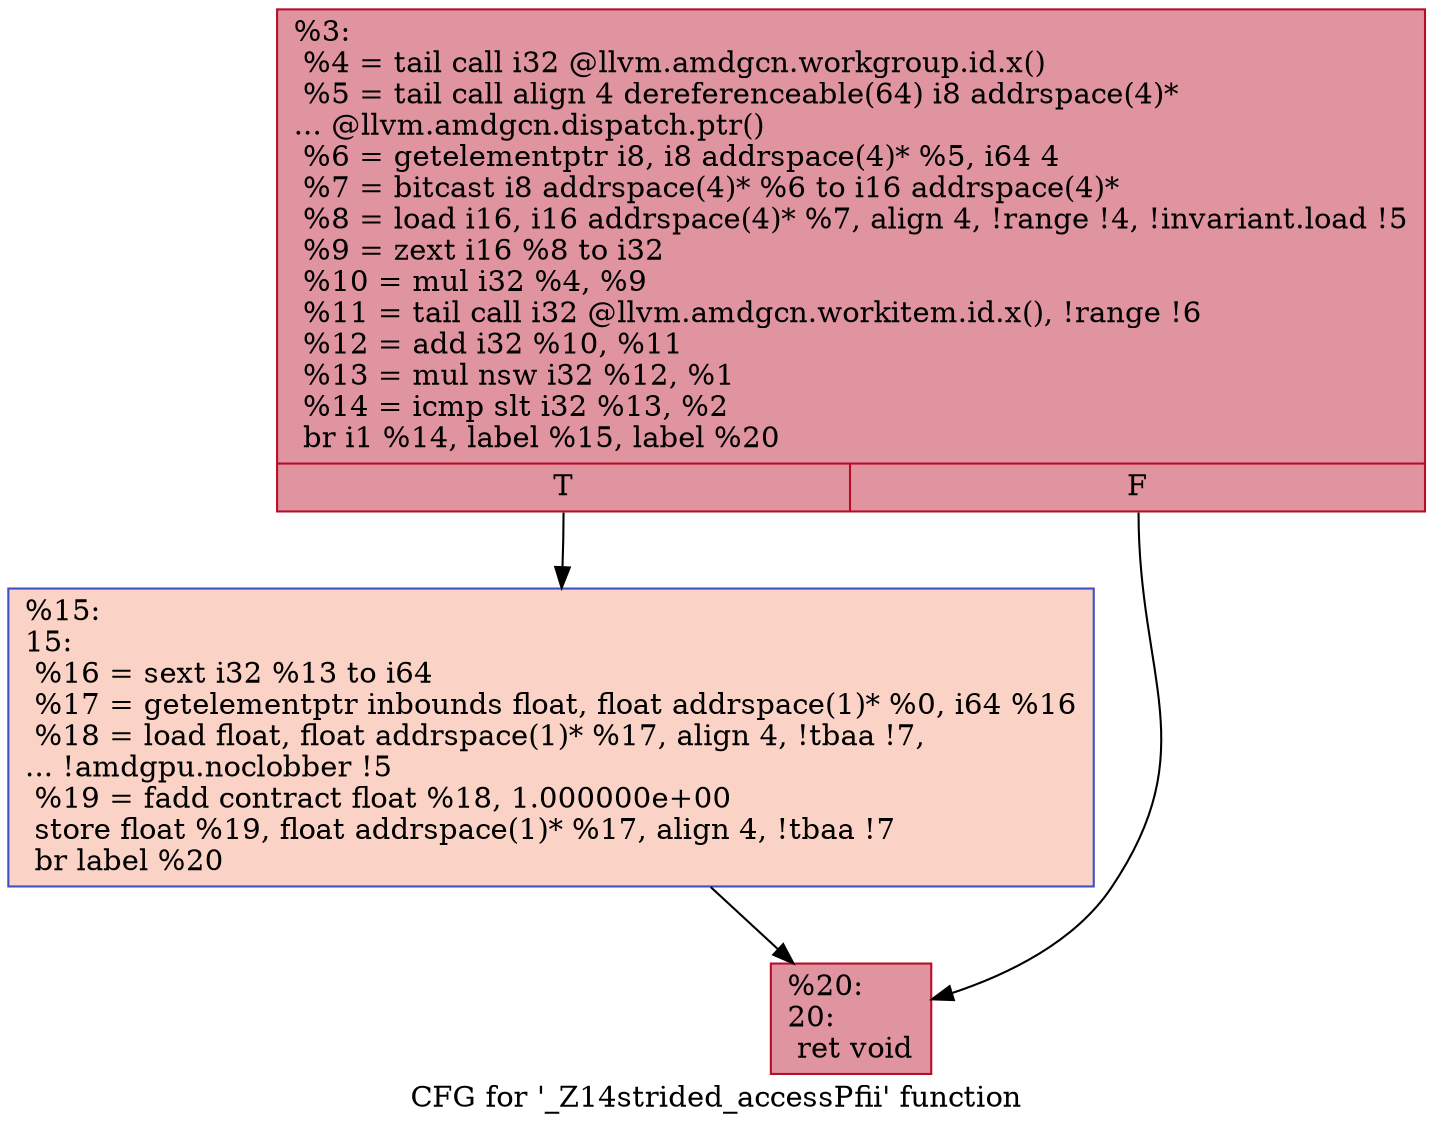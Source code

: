 digraph "CFG for '_Z14strided_accessPfii' function" {
	label="CFG for '_Z14strided_accessPfii' function";

	Node0x608dfa0 [shape=record,color="#b70d28ff", style=filled, fillcolor="#b70d2870",label="{%3:\l  %4 = tail call i32 @llvm.amdgcn.workgroup.id.x()\l  %5 = tail call align 4 dereferenceable(64) i8 addrspace(4)*\l... @llvm.amdgcn.dispatch.ptr()\l  %6 = getelementptr i8, i8 addrspace(4)* %5, i64 4\l  %7 = bitcast i8 addrspace(4)* %6 to i16 addrspace(4)*\l  %8 = load i16, i16 addrspace(4)* %7, align 4, !range !4, !invariant.load !5\l  %9 = zext i16 %8 to i32\l  %10 = mul i32 %4, %9\l  %11 = tail call i32 @llvm.amdgcn.workitem.id.x(), !range !6\l  %12 = add i32 %10, %11\l  %13 = mul nsw i32 %12, %1\l  %14 = icmp slt i32 %13, %2\l  br i1 %14, label %15, label %20\l|{<s0>T|<s1>F}}"];
	Node0x608dfa0:s0 -> Node0x608ff00;
	Node0x608dfa0:s1 -> Node0x608ff90;
	Node0x608ff00 [shape=record,color="#3d50c3ff", style=filled, fillcolor="#f59c7d70",label="{%15:\l15:                                               \l  %16 = sext i32 %13 to i64\l  %17 = getelementptr inbounds float, float addrspace(1)* %0, i64 %16\l  %18 = load float, float addrspace(1)* %17, align 4, !tbaa !7,\l... !amdgpu.noclobber !5\l  %19 = fadd contract float %18, 1.000000e+00\l  store float %19, float addrspace(1)* %17, align 4, !tbaa !7\l  br label %20\l}"];
	Node0x608ff00 -> Node0x608ff90;
	Node0x608ff90 [shape=record,color="#b70d28ff", style=filled, fillcolor="#b70d2870",label="{%20:\l20:                                               \l  ret void\l}"];
}

